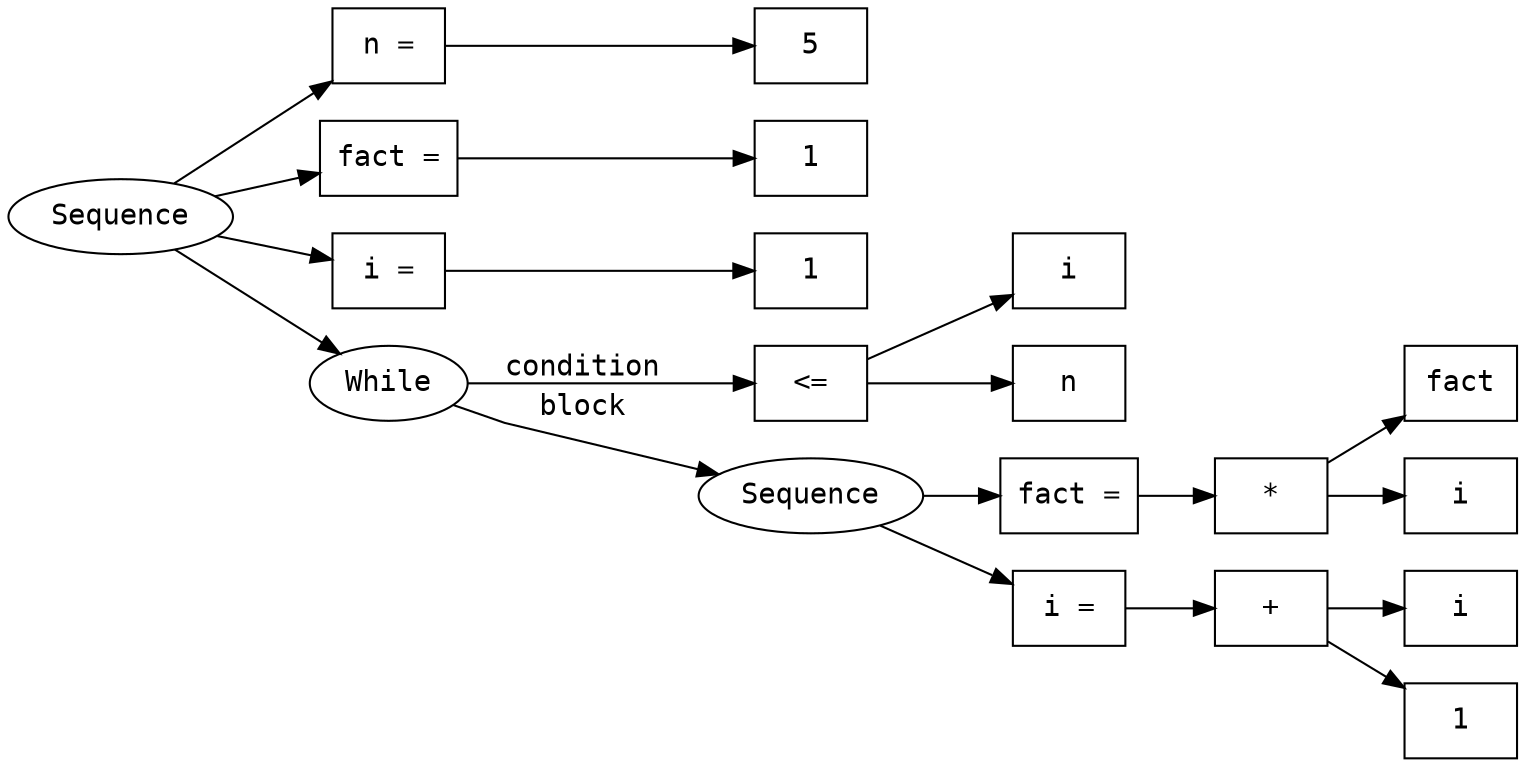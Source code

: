 digraph {
	graph [rankdir=LR splines=polyline]
	node [fontname=monospace]
	edge [fontname=monospace]
	Seq1 [label=Sequence]
	S1 [label="n =" shape=box]
	Element27694757974 [label=5 shape=box]
	S1 -> Element27694757974
	Seq1 -> S1
	S2 [label="fact =" shape=box]
	Element61437725616 [label=1 shape=box]
	S2 -> Element61437725616
	Seq1 -> S2
	S3 [label="i =" shape=box]
	Element919760511421 [label=1 shape=box]
	S3 -> Element919760511421
	Seq1 -> S3
	W5 [label=While]
	Element291622315670 [label="<=" shape=box]
	Element270533535859 [label=i shape=box]
	Element291622315670 -> Element270533535859
	Element15051034589 [label=n shape=box]
	Element291622315670 -> Element15051034589
	W5 -> Element291622315670 [label=condition]
	Seq6 [label=Sequence]
	S6 [label="fact =" shape=box]
	Element426588458607 [label="*" shape=box]
	Element457376186437 [label=fact shape=box]
	Element426588458607 -> Element457376186437
	Element513262625087 [label=i shape=box]
	Element426588458607 -> Element513262625087
	S6 -> Element426588458607
	Seq6 -> S6
	S7 [label="i =" shape=box]
	Element576308617336 [label="+" shape=box]
	Element2321011071 [label=i shape=box]
	Element576308617336 -> Element2321011071
	Element421572622269 [label=1 shape=box]
	Element576308617336 -> Element421572622269
	S7 -> Element576308617336
	Seq6 -> S7
	W5 -> Seq6 [label=block]
	Seq1 -> W5
}
